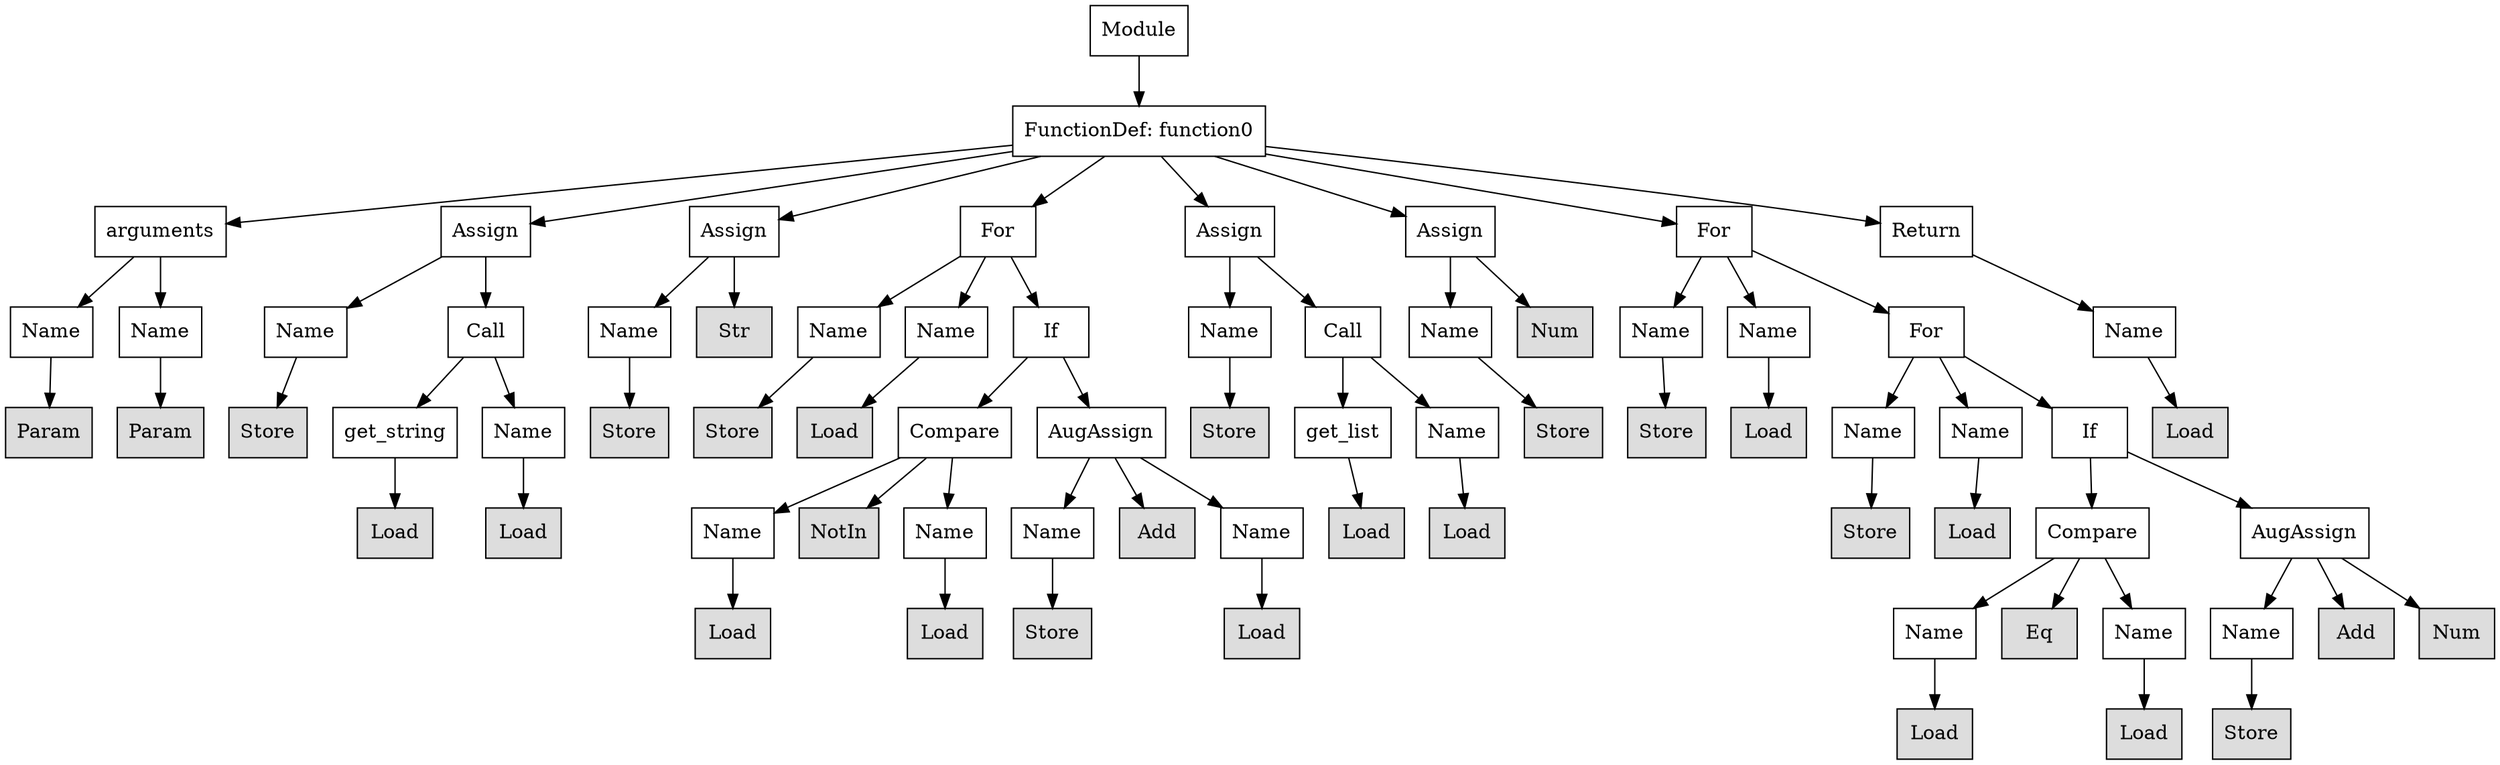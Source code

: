 digraph G {
n0 [shape=rect, label="Module"];
n1 [shape=rect, label="FunctionDef: function0"];
n2 [shape=rect, label="arguments"];
n3 [shape=rect, label="Assign"];
n4 [shape=rect, label="Assign"];
n5 [shape=rect, label="For"];
n6 [shape=rect, label="Assign"];
n7 [shape=rect, label="Assign"];
n8 [shape=rect, label="For"];
n9 [shape=rect, label="Return"];
n10 [shape=rect, label="Name"];
n11 [shape=rect, label="Name"];
n12 [shape=rect, label="Name"];
n13 [shape=rect, label="Call"];
n14 [shape=rect, label="Name"];
n15 [shape=rect, label="Str" style="filled" fillcolor="#dddddd"];
n16 [shape=rect, label="Name"];
n17 [shape=rect, label="Name"];
n18 [shape=rect, label="If"];
n19 [shape=rect, label="Name"];
n20 [shape=rect, label="Call"];
n21 [shape=rect, label="Name"];
n22 [shape=rect, label="Num" style="filled" fillcolor="#dddddd"];
n23 [shape=rect, label="Name"];
n24 [shape=rect, label="Name"];
n25 [shape=rect, label="For"];
n26 [shape=rect, label="Name"];
n27 [shape=rect, label="Param" style="filled" fillcolor="#dddddd"];
n28 [shape=rect, label="Param" style="filled" fillcolor="#dddddd"];
n29 [shape=rect, label="Store" style="filled" fillcolor="#dddddd"];
n30 [shape=rect, label="get_string"];
n31 [shape=rect, label="Name"];
n32 [shape=rect, label="Store" style="filled" fillcolor="#dddddd"];
n33 [shape=rect, label="Store" style="filled" fillcolor="#dddddd"];
n34 [shape=rect, label="Load" style="filled" fillcolor="#dddddd"];
n35 [shape=rect, label="Compare"];
n36 [shape=rect, label="AugAssign"];
n37 [shape=rect, label="Store" style="filled" fillcolor="#dddddd"];
n38 [shape=rect, label="get_list"];
n39 [shape=rect, label="Name"];
n40 [shape=rect, label="Store" style="filled" fillcolor="#dddddd"];
n41 [shape=rect, label="Store" style="filled" fillcolor="#dddddd"];
n42 [shape=rect, label="Load" style="filled" fillcolor="#dddddd"];
n43 [shape=rect, label="Name"];
n44 [shape=rect, label="Name"];
n45 [shape=rect, label="If"];
n46 [shape=rect, label="Load" style="filled" fillcolor="#dddddd"];
n47 [shape=rect, label="Load" style="filled" fillcolor="#dddddd"];
n48 [shape=rect, label="Load" style="filled" fillcolor="#dddddd"];
n49 [shape=rect, label="Name"];
n50 [shape=rect, label="NotIn" style="filled" fillcolor="#dddddd"];
n51 [shape=rect, label="Name"];
n52 [shape=rect, label="Name"];
n53 [shape=rect, label="Add" style="filled" fillcolor="#dddddd"];
n54 [shape=rect, label="Name"];
n55 [shape=rect, label="Load" style="filled" fillcolor="#dddddd"];
n56 [shape=rect, label="Load" style="filled" fillcolor="#dddddd"];
n57 [shape=rect, label="Store" style="filled" fillcolor="#dddddd"];
n58 [shape=rect, label="Load" style="filled" fillcolor="#dddddd"];
n59 [shape=rect, label="Compare"];
n60 [shape=rect, label="AugAssign"];
n61 [shape=rect, label="Load" style="filled" fillcolor="#dddddd"];
n62 [shape=rect, label="Load" style="filled" fillcolor="#dddddd"];
n63 [shape=rect, label="Store" style="filled" fillcolor="#dddddd"];
n64 [shape=rect, label="Load" style="filled" fillcolor="#dddddd"];
n65 [shape=rect, label="Name"];
n66 [shape=rect, label="Eq" style="filled" fillcolor="#dddddd"];
n67 [shape=rect, label="Name"];
n68 [shape=rect, label="Name"];
n69 [shape=rect, label="Add" style="filled" fillcolor="#dddddd"];
n70 [shape=rect, label="Num" style="filled" fillcolor="#dddddd"];
n71 [shape=rect, label="Load" style="filled" fillcolor="#dddddd"];
n72 [shape=rect, label="Load" style="filled" fillcolor="#dddddd"];
n73 [shape=rect, label="Store" style="filled" fillcolor="#dddddd"];
n0 -> n1;
n1 -> n2;
n1 -> n3;
n1 -> n4;
n1 -> n5;
n1 -> n6;
n1 -> n7;
n1 -> n8;
n1 -> n9;
n2 -> n10;
n2 -> n11;
n3 -> n12;
n3 -> n13;
n4 -> n14;
n4 -> n15;
n5 -> n16;
n5 -> n17;
n5 -> n18;
n6 -> n19;
n6 -> n20;
n7 -> n21;
n7 -> n22;
n8 -> n23;
n8 -> n24;
n8 -> n25;
n9 -> n26;
n10 -> n27;
n11 -> n28;
n12 -> n29;
n13 -> n30;
n13 -> n31;
n14 -> n32;
n16 -> n33;
n17 -> n34;
n18 -> n35;
n18 -> n36;
n19 -> n37;
n20 -> n38;
n20 -> n39;
n21 -> n40;
n23 -> n41;
n24 -> n42;
n25 -> n43;
n25 -> n44;
n25 -> n45;
n26 -> n46;
n30 -> n47;
n31 -> n48;
n35 -> n49;
n35 -> n50;
n35 -> n51;
n36 -> n52;
n36 -> n53;
n36 -> n54;
n38 -> n55;
n39 -> n56;
n43 -> n57;
n44 -> n58;
n45 -> n59;
n45 -> n60;
n49 -> n61;
n51 -> n62;
n52 -> n63;
n54 -> n64;
n59 -> n65;
n59 -> n66;
n59 -> n67;
n60 -> n68;
n60 -> n69;
n60 -> n70;
n65 -> n71;
n67 -> n72;
n68 -> n73;
}
